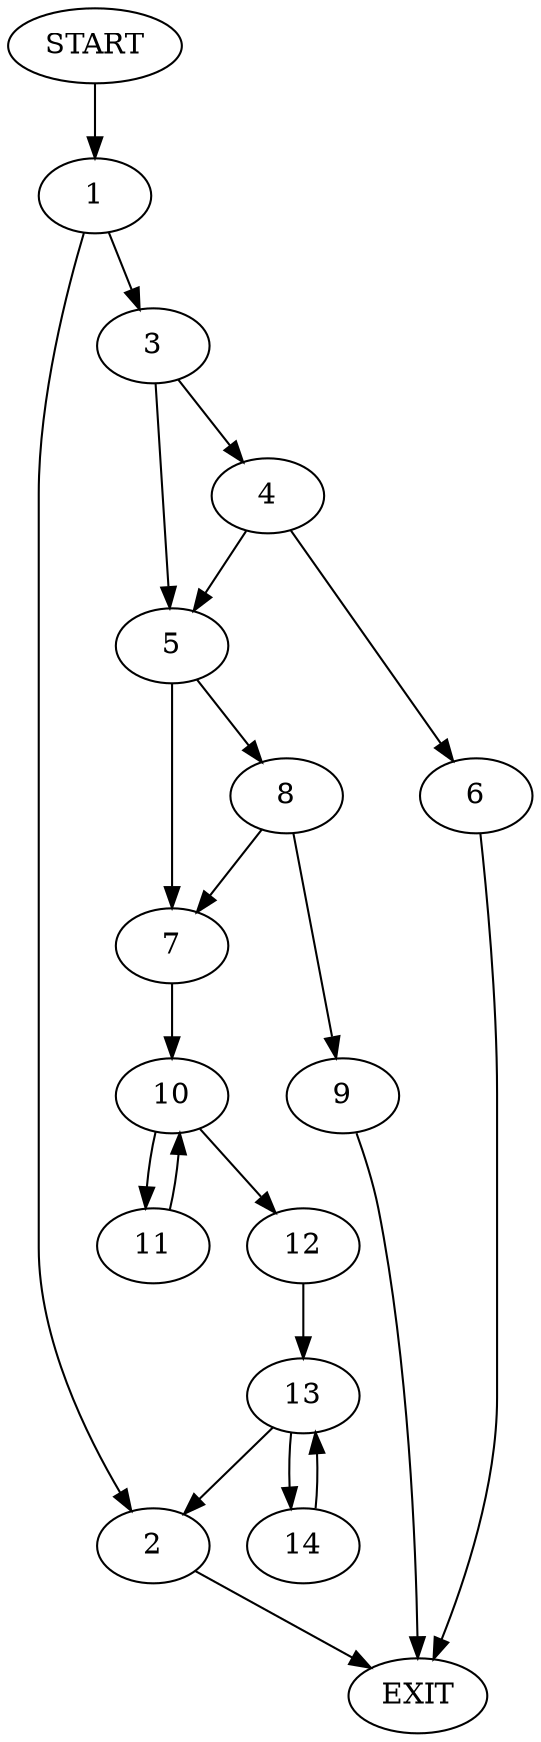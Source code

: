digraph {
0 [label="START"]
15 [label="EXIT"]
0 -> 1
1 -> 2
1 -> 3
3 -> 4
3 -> 5
2 -> 15
4 -> 5
4 -> 6
5 -> 7
5 -> 8
6 -> 15
8 -> 7
8 -> 9
7 -> 10
9 -> 15
10 -> 11
10 -> 12
11 -> 10
12 -> 13
13 -> 2
13 -> 14
14 -> 13
}
